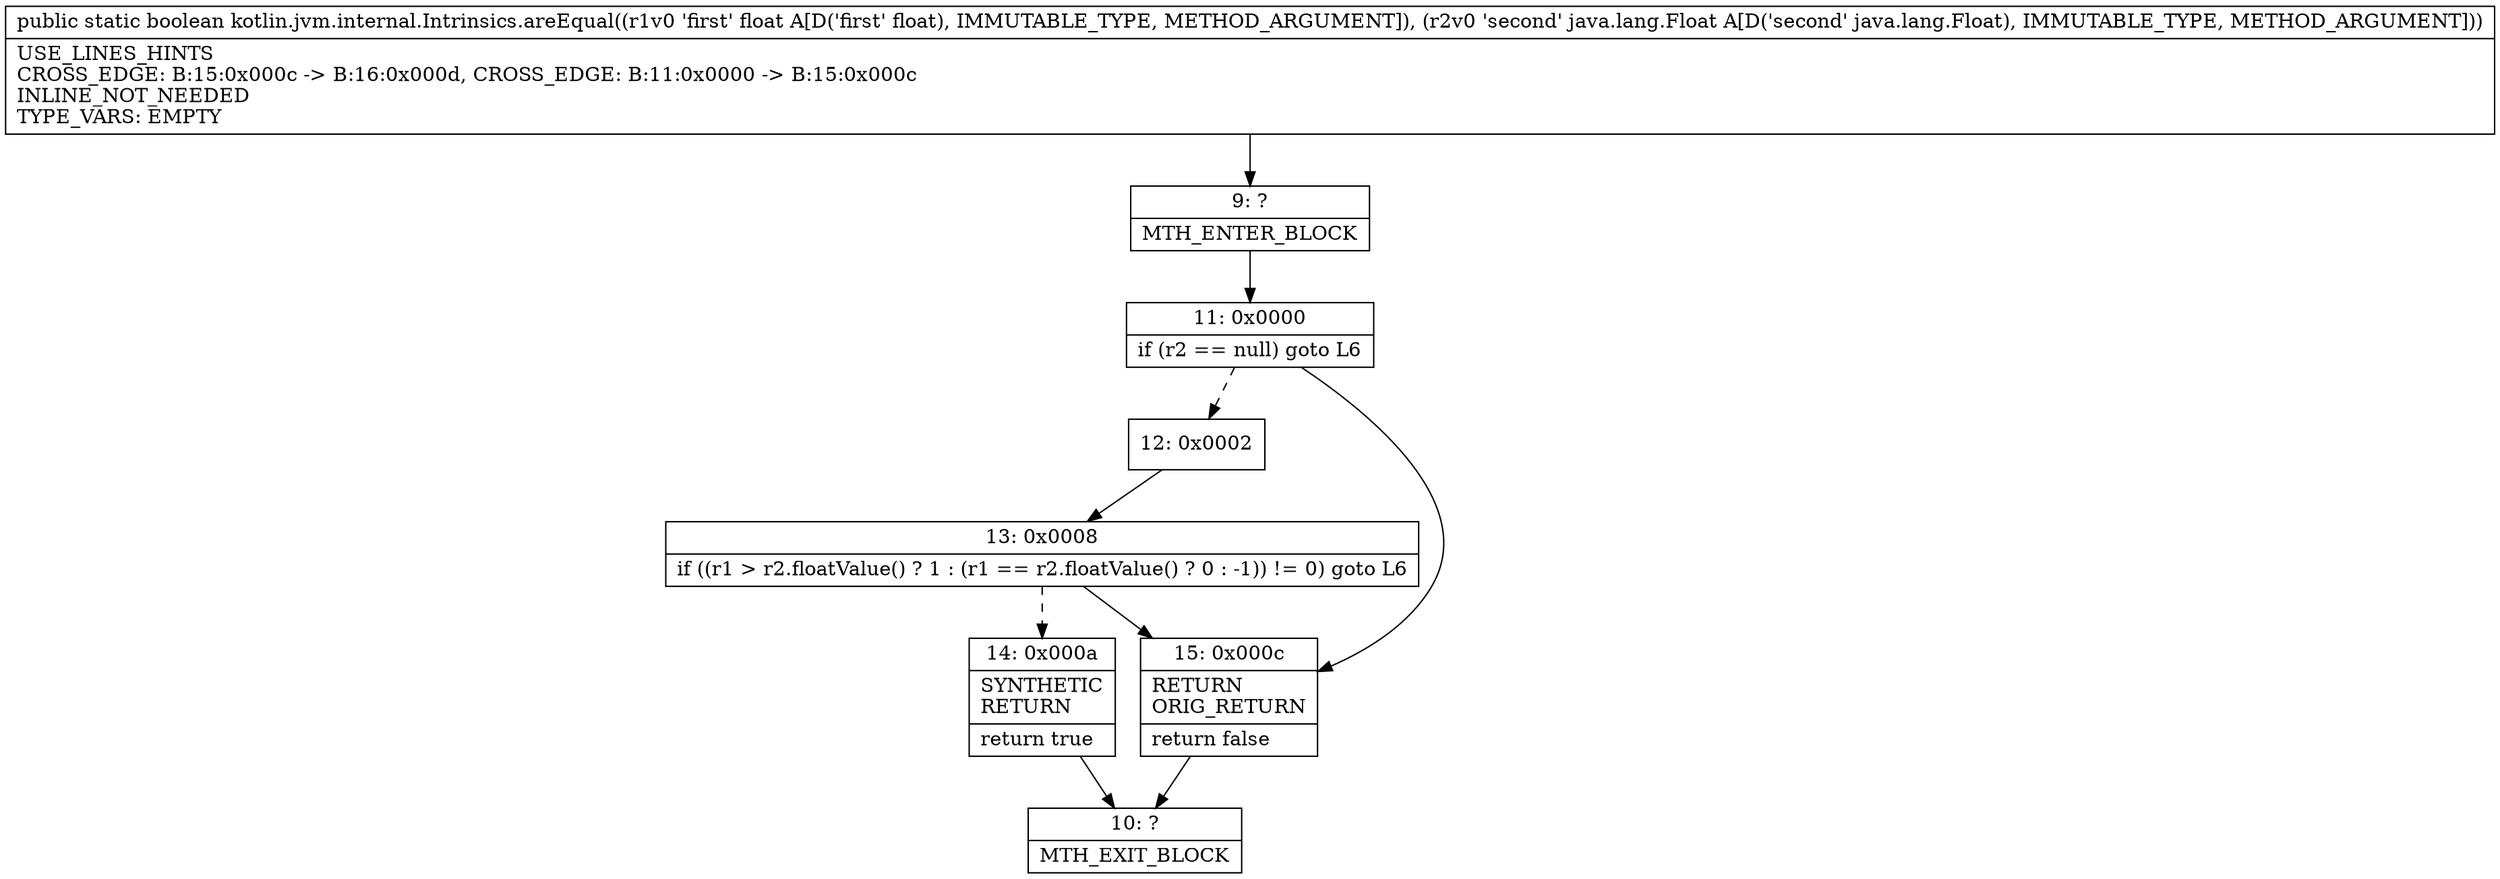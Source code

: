 digraph "CFG forkotlin.jvm.internal.Intrinsics.areEqual(FLjava\/lang\/Float;)Z" {
Node_9 [shape=record,label="{9\:\ ?|MTH_ENTER_BLOCK\l}"];
Node_11 [shape=record,label="{11\:\ 0x0000|if (r2 == null) goto L6\l}"];
Node_12 [shape=record,label="{12\:\ 0x0002}"];
Node_13 [shape=record,label="{13\:\ 0x0008|if ((r1 \> r2.floatValue() ? 1 : (r1 == r2.floatValue() ? 0 : \-1)) != 0) goto L6\l}"];
Node_14 [shape=record,label="{14\:\ 0x000a|SYNTHETIC\lRETURN\l|return true\l}"];
Node_10 [shape=record,label="{10\:\ ?|MTH_EXIT_BLOCK\l}"];
Node_15 [shape=record,label="{15\:\ 0x000c|RETURN\lORIG_RETURN\l|return false\l}"];
MethodNode[shape=record,label="{public static boolean kotlin.jvm.internal.Intrinsics.areEqual((r1v0 'first' float A[D('first' float), IMMUTABLE_TYPE, METHOD_ARGUMENT]), (r2v0 'second' java.lang.Float A[D('second' java.lang.Float), IMMUTABLE_TYPE, METHOD_ARGUMENT]))  | USE_LINES_HINTS\lCROSS_EDGE: B:15:0x000c \-\> B:16:0x000d, CROSS_EDGE: B:11:0x0000 \-\> B:15:0x000c\lINLINE_NOT_NEEDED\lTYPE_VARS: EMPTY\l}"];
MethodNode -> Node_9;Node_9 -> Node_11;
Node_11 -> Node_12[style=dashed];
Node_11 -> Node_15;
Node_12 -> Node_13;
Node_13 -> Node_14[style=dashed];
Node_13 -> Node_15;
Node_14 -> Node_10;
Node_15 -> Node_10;
}

